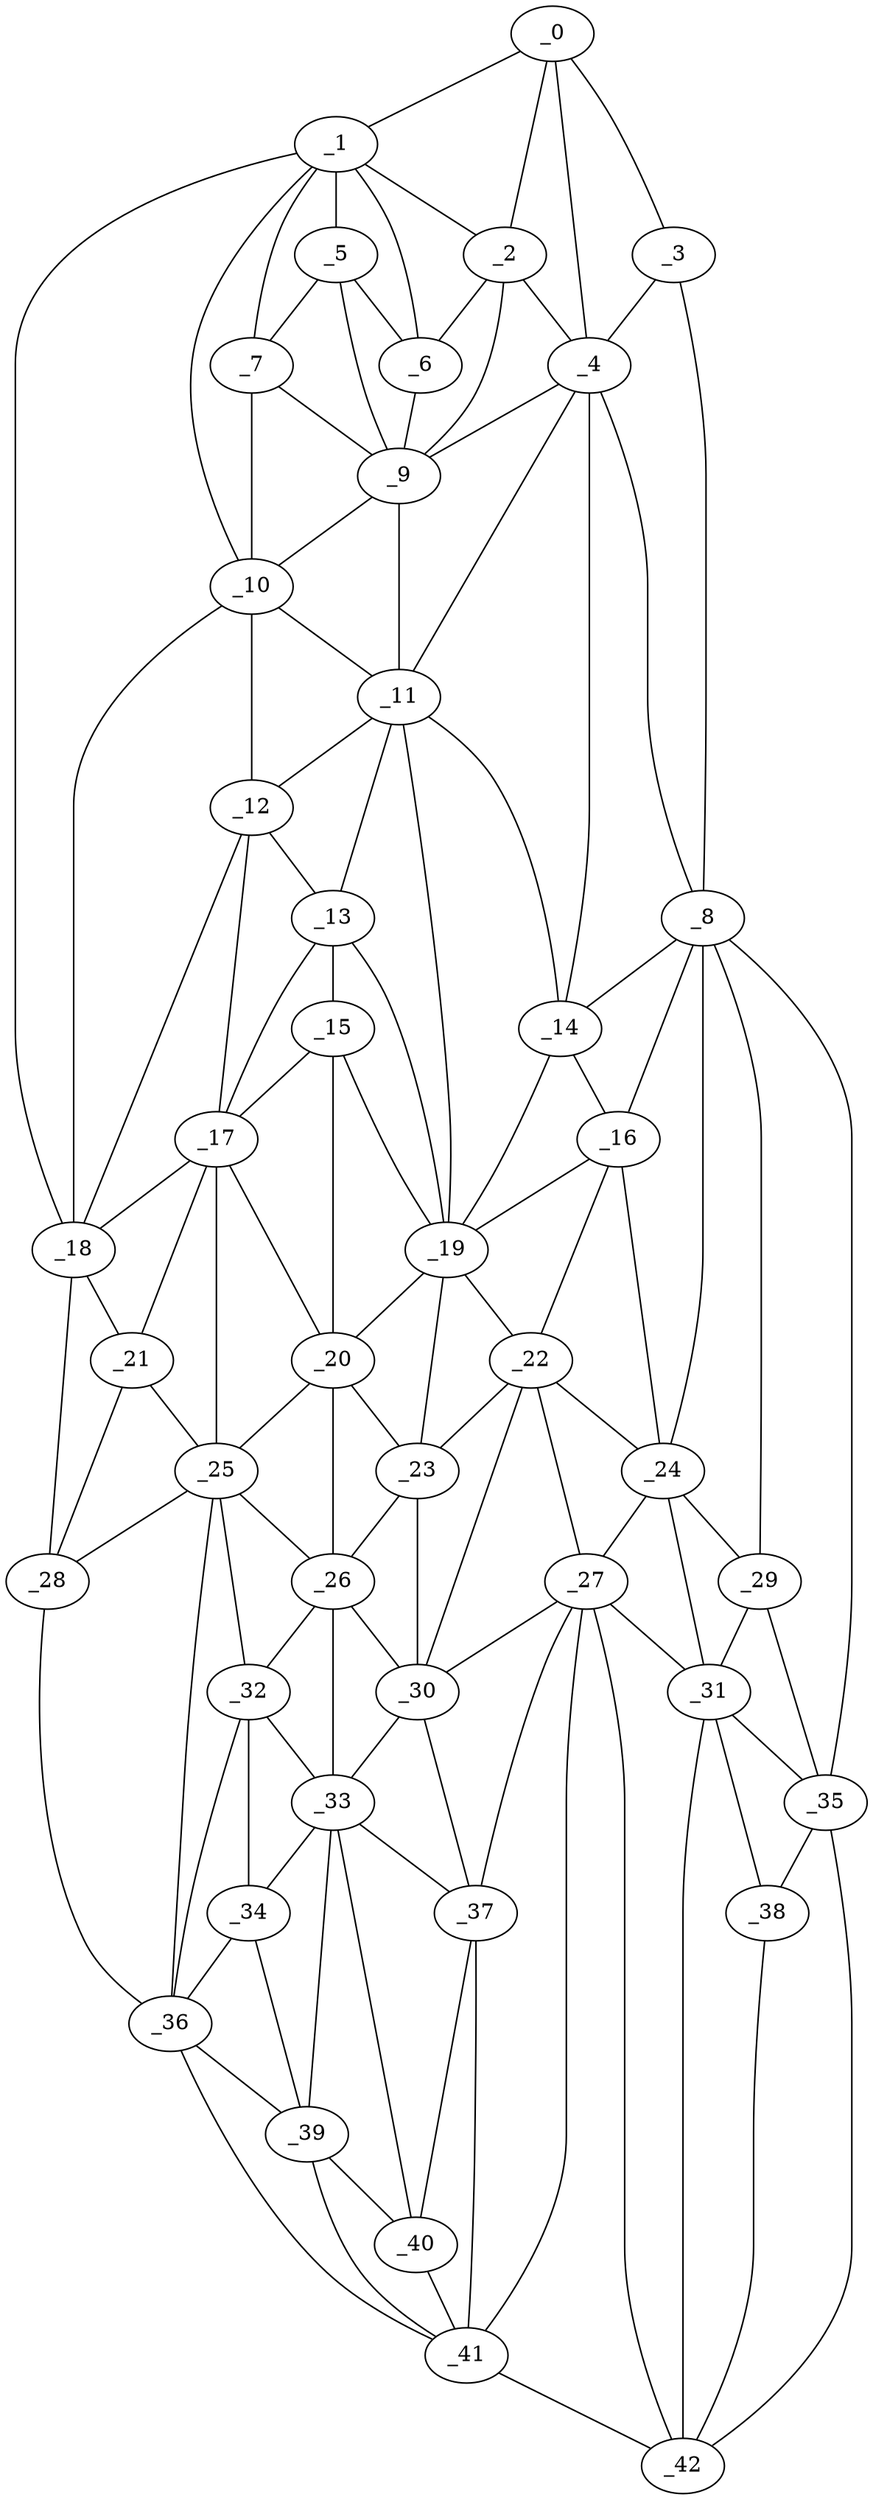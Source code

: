 graph "obj32__350.gxl" {
	_0	 [x=16,
		y=65];
	_1	 [x=21,
		y=83];
	_0 -- _1	 [valence=1];
	_2	 [x=23,
		y=68];
	_0 -- _2	 [valence=2];
	_3	 [x=26,
		y=18];
	_0 -- _3	 [valence=1];
	_4	 [x=29,
		y=37];
	_0 -- _4	 [valence=1];
	_1 -- _2	 [valence=1];
	_5	 [x=30,
		y=80];
	_1 -- _5	 [valence=2];
	_6	 [x=31,
		y=75];
	_1 -- _6	 [valence=2];
	_7	 [x=31,
		y=85];
	_1 -- _7	 [valence=1];
	_10	 [x=40,
		y=88];
	_1 -- _10	 [valence=2];
	_18	 [x=73,
		y=112];
	_1 -- _18	 [valence=1];
	_2 -- _4	 [valence=2];
	_2 -- _6	 [valence=2];
	_9	 [x=37,
		y=76];
	_2 -- _9	 [valence=2];
	_3 -- _4	 [valence=2];
	_8	 [x=35,
		y=17];
	_3 -- _8	 [valence=1];
	_4 -- _8	 [valence=2];
	_4 -- _9	 [valence=2];
	_11	 [x=46,
		y=77];
	_4 -- _11	 [valence=2];
	_14	 [x=59,
		y=32];
	_4 -- _14	 [valence=2];
	_5 -- _6	 [valence=1];
	_5 -- _7	 [valence=2];
	_5 -- _9	 [valence=1];
	_6 -- _9	 [valence=1];
	_7 -- _9	 [valence=2];
	_7 -- _10	 [valence=1];
	_8 -- _14	 [valence=2];
	_16	 [x=66,
		y=31];
	_8 -- _16	 [valence=2];
	_24	 [x=86,
		y=25];
	_8 -- _24	 [valence=2];
	_29	 [x=92,
		y=24];
	_8 -- _29	 [valence=1];
	_35	 [x=105,
		y=24];
	_8 -- _35	 [valence=1];
	_9 -- _10	 [valence=2];
	_9 -- _11	 [valence=1];
	_10 -- _11	 [valence=2];
	_12	 [x=48,
		y=89];
	_10 -- _12	 [valence=2];
	_10 -- _18	 [valence=1];
	_11 -- _12	 [valence=1];
	_13	 [x=57,
		y=78];
	_11 -- _13	 [valence=1];
	_11 -- _14	 [valence=2];
	_19	 [x=74,
		y=45];
	_11 -- _19	 [valence=2];
	_12 -- _13	 [valence=2];
	_17	 [x=70,
		y=89];
	_12 -- _17	 [valence=1];
	_12 -- _18	 [valence=1];
	_15	 [x=65,
		y=77];
	_13 -- _15	 [valence=1];
	_13 -- _17	 [valence=2];
	_13 -- _19	 [valence=1];
	_14 -- _16	 [valence=1];
	_14 -- _19	 [valence=2];
	_15 -- _17	 [valence=2];
	_15 -- _19	 [valence=2];
	_20	 [x=79,
		y=72];
	_15 -- _20	 [valence=1];
	_16 -- _19	 [valence=2];
	_22	 [x=81,
		y=44];
	_16 -- _22	 [valence=1];
	_16 -- _24	 [valence=1];
	_17 -- _18	 [valence=2];
	_17 -- _20	 [valence=1];
	_21	 [x=80,
		y=101];
	_17 -- _21	 [valence=2];
	_25	 [x=86,
		y=87];
	_17 -- _25	 [valence=1];
	_18 -- _21	 [valence=1];
	_28	 [x=88,
		y=110];
	_18 -- _28	 [valence=1];
	_19 -- _20	 [valence=2];
	_19 -- _22	 [valence=1];
	_23	 [x=82,
		y=71];
	_19 -- _23	 [valence=2];
	_20 -- _23	 [valence=1];
	_20 -- _25	 [valence=2];
	_26	 [x=87,
		y=79];
	_20 -- _26	 [valence=1];
	_21 -- _25	 [valence=2];
	_21 -- _28	 [valence=1];
	_22 -- _23	 [valence=1];
	_22 -- _24	 [valence=2];
	_27	 [x=88,
		y=41];
	_22 -- _27	 [valence=1];
	_30	 [x=93,
		y=69];
	_22 -- _30	 [valence=2];
	_23 -- _26	 [valence=1];
	_23 -- _30	 [valence=2];
	_24 -- _27	 [valence=2];
	_24 -- _29	 [valence=1];
	_31	 [x=97,
		y=32];
	_24 -- _31	 [valence=2];
	_25 -- _26	 [valence=2];
	_25 -- _28	 [valence=2];
	_32	 [x=97,
		y=84];
	_25 -- _32	 [valence=2];
	_36	 [x=105,
		y=94];
	_25 -- _36	 [valence=2];
	_26 -- _30	 [valence=2];
	_26 -- _32	 [valence=2];
	_33	 [x=99,
		y=74];
	_26 -- _33	 [valence=2];
	_27 -- _30	 [valence=2];
	_27 -- _31	 [valence=1];
	_37	 [x=108,
		y=70];
	_27 -- _37	 [valence=1];
	_41	 [x=119,
		y=61];
	_27 -- _41	 [valence=2];
	_42	 [x=122,
		y=52];
	_27 -- _42	 [valence=2];
	_28 -- _36	 [valence=1];
	_29 -- _31	 [valence=2];
	_29 -- _35	 [valence=2];
	_30 -- _33	 [valence=1];
	_30 -- _37	 [valence=1];
	_31 -- _35	 [valence=1];
	_38	 [x=109,
		y=31];
	_31 -- _38	 [valence=2];
	_31 -- _42	 [valence=2];
	_32 -- _33	 [valence=1];
	_34	 [x=104,
		y=83];
	_32 -- _34	 [valence=2];
	_32 -- _36	 [valence=2];
	_33 -- _34	 [valence=1];
	_33 -- _37	 [valence=1];
	_39	 [x=110,
		y=80];
	_33 -- _39	 [valence=1];
	_40	 [x=111,
		y=74];
	_33 -- _40	 [valence=2];
	_34 -- _36	 [valence=1];
	_34 -- _39	 [valence=2];
	_35 -- _38	 [valence=2];
	_35 -- _42	 [valence=1];
	_36 -- _39	 [valence=1];
	_36 -- _41	 [valence=1];
	_37 -- _40	 [valence=2];
	_37 -- _41	 [valence=2];
	_38 -- _42	 [valence=1];
	_39 -- _40	 [valence=1];
	_39 -- _41	 [valence=2];
	_40 -- _41	 [valence=1];
	_41 -- _42	 [valence=1];
}
